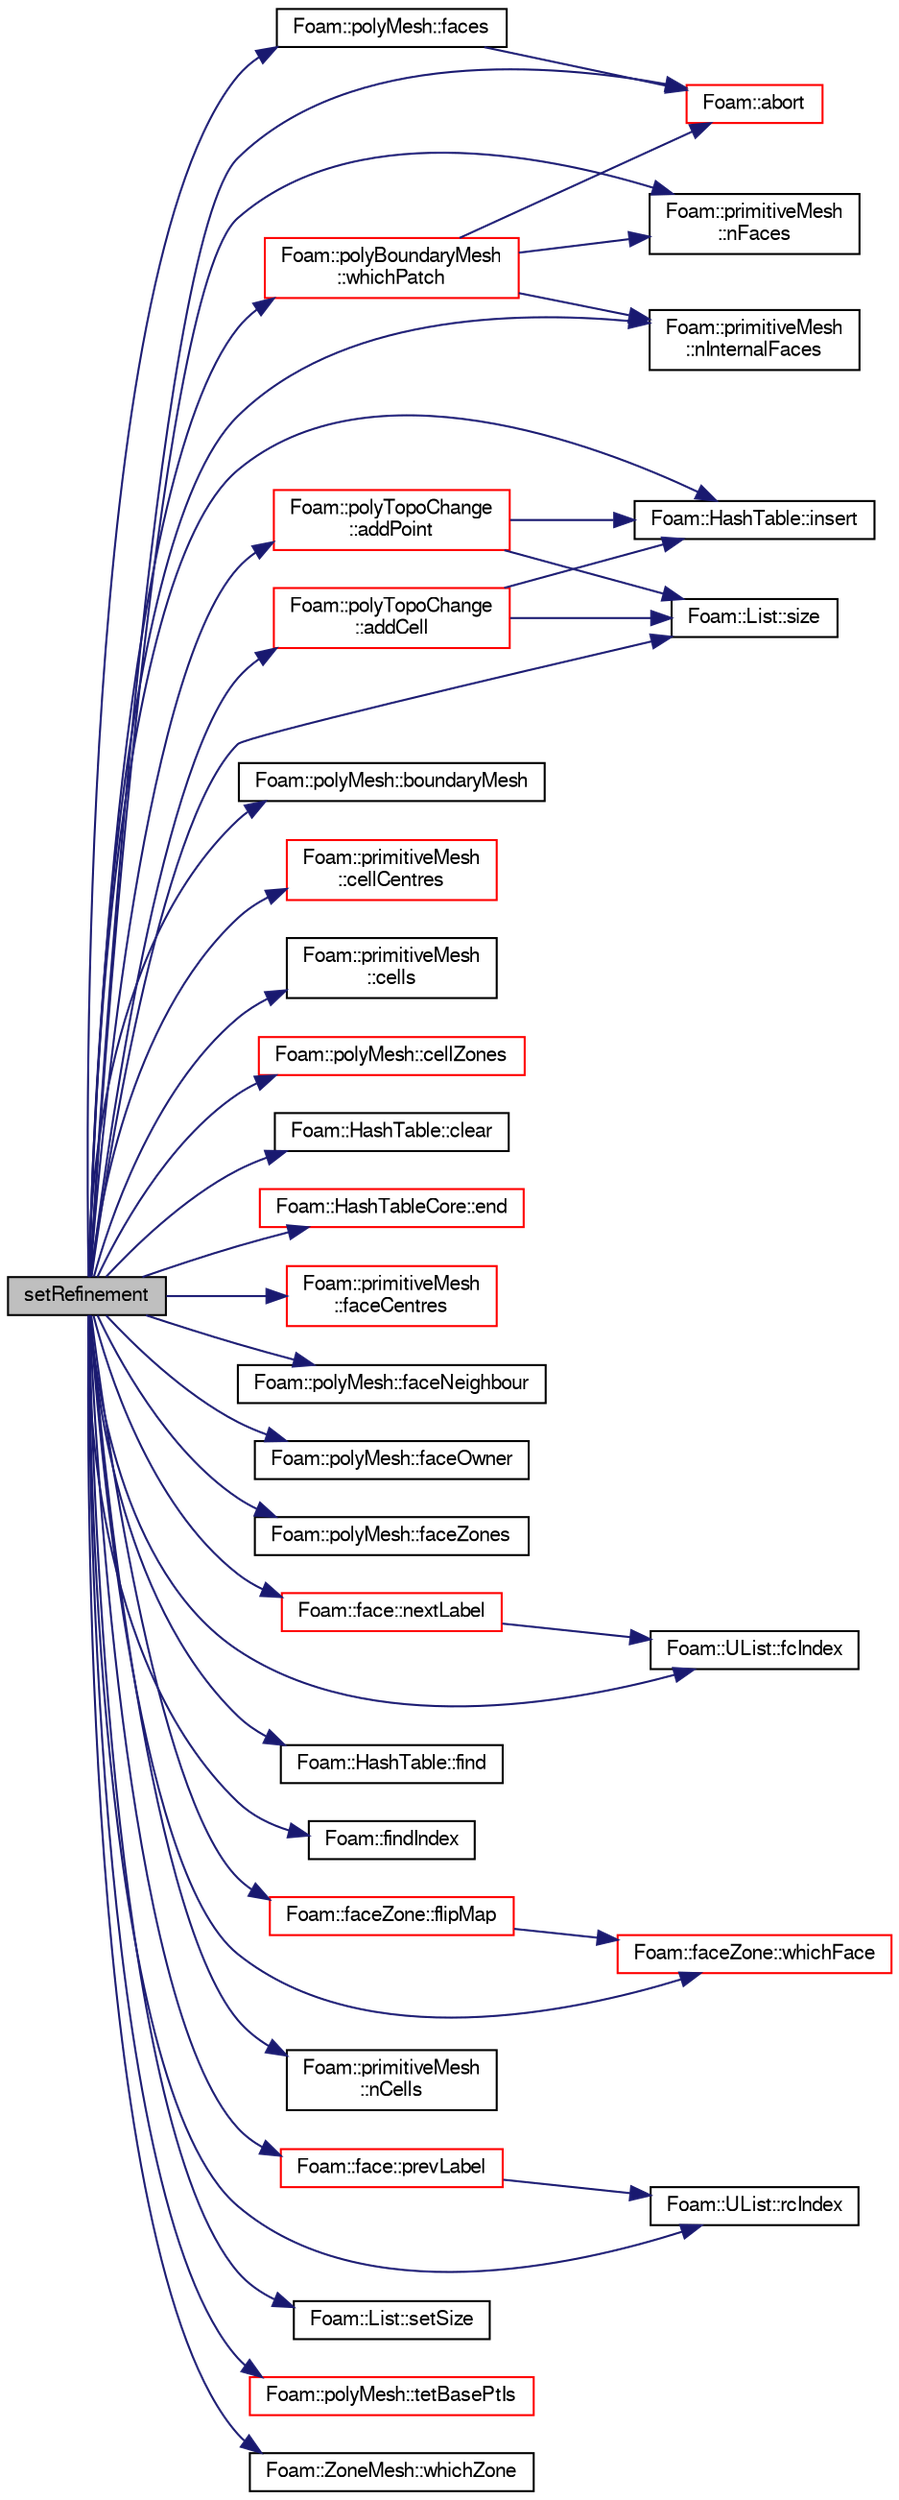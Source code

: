 digraph "setRefinement"
{
  bgcolor="transparent";
  edge [fontname="FreeSans",fontsize="10",labelfontname="FreeSans",labelfontsize="10"];
  node [fontname="FreeSans",fontsize="10",shape=record];
  rankdir="LR";
  Node920 [label="setRefinement",height=0.2,width=0.4,color="black", fillcolor="grey75", style="filled", fontcolor="black"];
  Node920 -> Node921 [color="midnightblue",fontsize="10",style="solid",fontname="FreeSans"];
  Node921 [label="Foam::abort",height=0.2,width=0.4,color="red",URL="$a21124.html#a447107a607d03e417307c203fa5fb44b"];
  Node920 -> Node964 [color="midnightblue",fontsize="10",style="solid",fontname="FreeSans"];
  Node964 [label="Foam::polyTopoChange\l::addCell",height=0.2,width=0.4,color="red",URL="$a21678.html#a64863b3faff2ec96128c3ad3b1bbe08e",tooltip="Add cell. Return new cell label. "];
  Node964 -> Node966 [color="midnightblue",fontsize="10",style="solid",fontname="FreeSans"];
  Node966 [label="Foam::HashTable::insert",height=0.2,width=0.4,color="black",URL="$a25702.html#a5eee1e0e199ad59b9cb3916cd42156e0",tooltip="Insert a new hashedEntry. "];
  Node964 -> Node968 [color="midnightblue",fontsize="10",style="solid",fontname="FreeSans"];
  Node968 [label="Foam::List::size",height=0.2,width=0.4,color="black",URL="$a25694.html#a8a5f6fa29bd4b500caf186f60245b384",tooltip="Override size to be inconsistent with allocated storage. "];
  Node920 -> Node969 [color="midnightblue",fontsize="10",style="solid",fontname="FreeSans"];
  Node969 [label="Foam::polyTopoChange\l::addPoint",height=0.2,width=0.4,color="red",URL="$a21678.html#a8f193762de4dd6a4d0d5c7b6184fcf73",tooltip="Add point. Return new point label. "];
  Node969 -> Node966 [color="midnightblue",fontsize="10",style="solid",fontname="FreeSans"];
  Node969 -> Node968 [color="midnightblue",fontsize="10",style="solid",fontname="FreeSans"];
  Node920 -> Node986 [color="midnightblue",fontsize="10",style="solid",fontname="FreeSans"];
  Node986 [label="Foam::polyMesh::boundaryMesh",height=0.2,width=0.4,color="black",URL="$a27410.html#a9f2b68c134340291eda6197f47f25484",tooltip="Return boundary mesh. "];
  Node920 -> Node987 [color="midnightblue",fontsize="10",style="solid",fontname="FreeSans"];
  Node987 [label="Foam::primitiveMesh\l::cellCentres",height=0.2,width=0.4,color="red",URL="$a27530.html#a7300aee2989c6ec70e39436816461902"];
  Node920 -> Node1004 [color="midnightblue",fontsize="10",style="solid",fontname="FreeSans"];
  Node1004 [label="Foam::primitiveMesh\l::cells",height=0.2,width=0.4,color="black",URL="$a27530.html#af19bf800d725a623c7b1d0101d65e7d3"];
  Node920 -> Node1005 [color="midnightblue",fontsize="10",style="solid",fontname="FreeSans"];
  Node1005 [label="Foam::polyMesh::cellZones",height=0.2,width=0.4,color="red",URL="$a27410.html#a935f422baa4405e3bb1d9e230b08f824",tooltip="Return cell zone mesh. "];
  Node920 -> Node1008 [color="midnightblue",fontsize="10",style="solid",fontname="FreeSans"];
  Node1008 [label="Foam::HashTable::clear",height=0.2,width=0.4,color="black",URL="$a25702.html#ac8bb3912a3ce86b15842e79d0b421204",tooltip="Clear all entries from table. "];
  Node920 -> Node972 [color="midnightblue",fontsize="10",style="solid",fontname="FreeSans"];
  Node972 [label="Foam::HashTableCore::end",height=0.2,width=0.4,color="red",URL="$a25706.html#a540580a296c0ff351686ceb4f27b6fe6",tooltip="iteratorEnd set to beyond the end of any HashTable "];
  Node920 -> Node999 [color="midnightblue",fontsize="10",style="solid",fontname="FreeSans"];
  Node999 [label="Foam::primitiveMesh\l::faceCentres",height=0.2,width=0.4,color="red",URL="$a27530.html#a3319847c9ee813a5398d011b08de25a4"];
  Node920 -> Node1009 [color="midnightblue",fontsize="10",style="solid",fontname="FreeSans"];
  Node1009 [label="Foam::polyMesh::faceNeighbour",height=0.2,width=0.4,color="black",URL="$a27410.html#a9fb57b52c700ed61f09ada65412d13e3",tooltip="Return face neighbour. "];
  Node920 -> Node1010 [color="midnightblue",fontsize="10",style="solid",fontname="FreeSans"];
  Node1010 [label="Foam::polyMesh::faceOwner",height=0.2,width=0.4,color="black",URL="$a27410.html#a57752b49bfee23ca1944c3fb0493974f",tooltip="Return face owner. "];
  Node920 -> Node1011 [color="midnightblue",fontsize="10",style="solid",fontname="FreeSans"];
  Node1011 [label="Foam::polyMesh::faces",height=0.2,width=0.4,color="black",URL="$a27410.html#a431c0a24765f0bb6d32f6a03ce0e9b57",tooltip="Return raw faces. "];
  Node1011 -> Node921 [color="midnightblue",fontsize="10",style="solid",fontname="FreeSans"];
  Node920 -> Node1012 [color="midnightblue",fontsize="10",style="solid",fontname="FreeSans"];
  Node1012 [label="Foam::polyMesh::faceZones",height=0.2,width=0.4,color="black",URL="$a27410.html#af216614a0f9997169eea2cade46dc9ba",tooltip="Return face zone mesh. "];
  Node920 -> Node1013 [color="midnightblue",fontsize="10",style="solid",fontname="FreeSans"];
  Node1013 [label="Foam::UList::fcIndex",height=0.2,width=0.4,color="black",URL="$a25698.html#a512534dbc231b74b95ff84902c1b2087",tooltip="Return the forward circular index, i.e. the next index. "];
  Node920 -> Node981 [color="midnightblue",fontsize="10",style="solid",fontname="FreeSans"];
  Node981 [label="Foam::HashTable::find",height=0.2,width=0.4,color="black",URL="$a25702.html#a76b2c74ebd9f33fa9f76261b027ffc11",tooltip="Find and return an iterator set at the hashedEntry. "];
  Node920 -> Node1014 [color="midnightblue",fontsize="10",style="solid",fontname="FreeSans"];
  Node1014 [label="Foam::findIndex",height=0.2,width=0.4,color="black",URL="$a21124.html#ac16695f83f370df159eed19f92d095fb",tooltip="Find first occurence of given element and return index,. "];
  Node920 -> Node1015 [color="midnightblue",fontsize="10",style="solid",fontname="FreeSans"];
  Node1015 [label="Foam::faceZone::flipMap",height=0.2,width=0.4,color="red",URL="$a27510.html#a03ecd61e4e943657de29efcacd488b19",tooltip="Return face flip map. "];
  Node1015 -> Node1339 [color="midnightblue",fontsize="10",style="solid",fontname="FreeSans"];
  Node1339 [label="Foam::faceZone::whichFace",height=0.2,width=0.4,color="red",URL="$a27510.html#a2a776b244e1eea320ab33cc0a21cf56a",tooltip="Helper function to re-direct to zone::localID(...) "];
  Node920 -> Node966 [color="midnightblue",fontsize="10",style="solid",fontname="FreeSans"];
  Node920 -> Node1003 [color="midnightblue",fontsize="10",style="solid",fontname="FreeSans"];
  Node1003 [label="Foam::primitiveMesh\l::nCells",height=0.2,width=0.4,color="black",URL="$a27530.html#a13b94bdb0926552bf78ad5210a73a3d5"];
  Node920 -> Node1345 [color="midnightblue",fontsize="10",style="solid",fontname="FreeSans"];
  Node1345 [label="Foam::face::nextLabel",height=0.2,width=0.4,color="red",URL="$a27218.html#a8d8ab7da5fc0315042faf1b6dcf64f4a",tooltip="Next vertex on face. "];
  Node1345 -> Node1013 [color="midnightblue",fontsize="10",style="solid",fontname="FreeSans"];
  Node920 -> Node997 [color="midnightblue",fontsize="10",style="solid",fontname="FreeSans"];
  Node997 [label="Foam::primitiveMesh\l::nFaces",height=0.2,width=0.4,color="black",URL="$a27530.html#abe602c985a3c9ffa67176e969e77ca6f"];
  Node920 -> Node1020 [color="midnightblue",fontsize="10",style="solid",fontname="FreeSans"];
  Node1020 [label="Foam::primitiveMesh\l::nInternalFaces",height=0.2,width=0.4,color="black",URL="$a27530.html#aa6c7965af1f30d16d9125deb981cbdb0"];
  Node920 -> Node1347 [color="midnightblue",fontsize="10",style="solid",fontname="FreeSans"];
  Node1347 [label="Foam::face::prevLabel",height=0.2,width=0.4,color="red",URL="$a27218.html#aedd60bf57584421ad083961cb22a459e",tooltip="Previous vertex on face. "];
  Node1347 -> Node1348 [color="midnightblue",fontsize="10",style="solid",fontname="FreeSans"];
  Node1348 [label="Foam::UList::rcIndex",height=0.2,width=0.4,color="black",URL="$a25698.html#a286b66c68007df4532de24354ec487cb",tooltip="Return the reverse circular index, i.e. the previous index. "];
  Node920 -> Node1348 [color="midnightblue",fontsize="10",style="solid",fontname="FreeSans"];
  Node920 -> Node1045 [color="midnightblue",fontsize="10",style="solid",fontname="FreeSans"];
  Node1045 [label="Foam::List::setSize",height=0.2,width=0.4,color="black",URL="$a25694.html#aedb985ffeaf1bdbfeccc2a8730405703",tooltip="Reset size of List. "];
  Node920 -> Node968 [color="midnightblue",fontsize="10",style="solid",fontname="FreeSans"];
  Node920 -> Node1349 [color="midnightblue",fontsize="10",style="solid",fontname="FreeSans"];
  Node1349 [label="Foam::polyMesh::tetBasePtIs",height=0.2,width=0.4,color="red",URL="$a27410.html#a4a7c8f492ae67f94fd90eed12d6fd79a",tooltip="Return the tetBasePtIs. "];
  Node920 -> Node1339 [color="midnightblue",fontsize="10",style="solid",fontname="FreeSans"];
  Node920 -> Node1318 [color="midnightblue",fontsize="10",style="solid",fontname="FreeSans"];
  Node1318 [label="Foam::polyBoundaryMesh\l::whichPatch",height=0.2,width=0.4,color="red",URL="$a27402.html#aa2ff13fd90903c4f4cdfe81b48b2bb92",tooltip="Return patch index for a given face label. "];
  Node1318 -> Node921 [color="midnightblue",fontsize="10",style="solid",fontname="FreeSans"];
  Node1318 -> Node997 [color="midnightblue",fontsize="10",style="solid",fontname="FreeSans"];
  Node1318 -> Node1020 [color="midnightblue",fontsize="10",style="solid",fontname="FreeSans"];
  Node920 -> Node1367 [color="midnightblue",fontsize="10",style="solid",fontname="FreeSans"];
  Node1367 [label="Foam::ZoneMesh::whichZone",height=0.2,width=0.4,color="black",URL="$a27522.html#ad9948c6afa6162ff01554f71ff676aa2",tooltip="Given a global object index, return the zone it is in. "];
}
